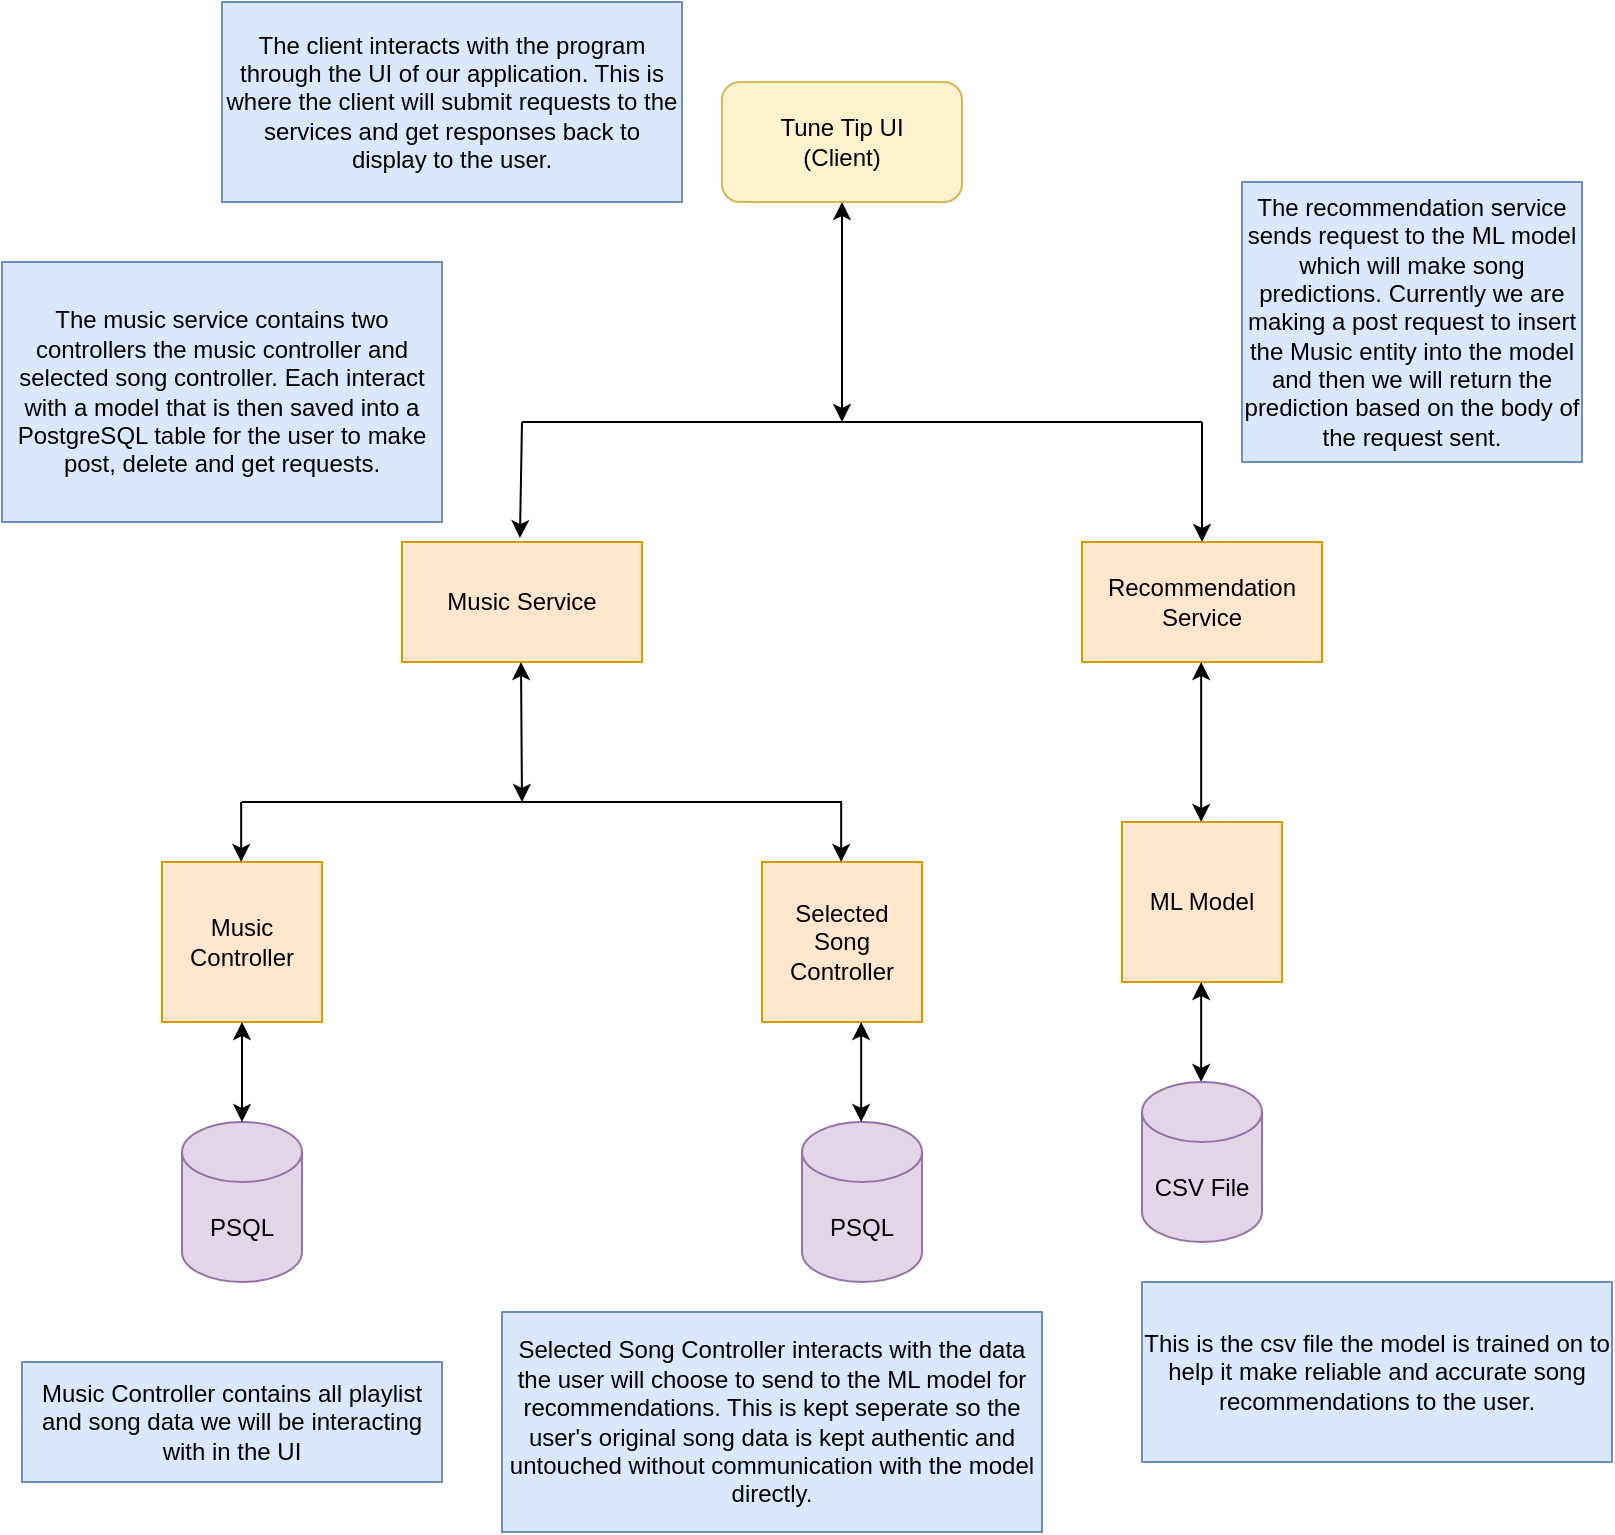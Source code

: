 <mxfile version="15.1.3" type="device"><diagram id="C5RBs43oDa-KdzZeNtuy" name="Page-1"><mxGraphModel dx="1185" dy="685" grid="1" gridSize="10" guides="1" tooltips="1" connect="1" arrows="1" fold="1" page="1" pageScale="1" pageWidth="827" pageHeight="1169" math="0" shadow="0"><root><mxCell id="WIyWlLk6GJQsqaUBKTNV-0"/><mxCell id="WIyWlLk6GJQsqaUBKTNV-1" parent="WIyWlLk6GJQsqaUBKTNV-0"/><mxCell id="nwruBApa8mSe4qodocA4-0" value="Tune Tip UI&lt;br&gt;(Client)" style="rounded=1;whiteSpace=wrap;html=1;fillColor=#fff2cc;strokeColor=#d6b656;" vertex="1" parent="WIyWlLk6GJQsqaUBKTNV-1"><mxGeometry x="370" y="50" width="120" height="60" as="geometry"/></mxCell><mxCell id="nwruBApa8mSe4qodocA4-4" value="Recommendation Service" style="rounded=0;whiteSpace=wrap;html=1;fillColor=#ffe6cc;strokeColor=#d79b00;" vertex="1" parent="WIyWlLk6GJQsqaUBKTNV-1"><mxGeometry x="550" y="280" width="120" height="60" as="geometry"/></mxCell><mxCell id="nwruBApa8mSe4qodocA4-5" value="" style="endArrow=classic;startArrow=classic;html=1;" edge="1" parent="WIyWlLk6GJQsqaUBKTNV-1"><mxGeometry width="50" height="50" relative="1" as="geometry"><mxPoint x="430" y="220" as="sourcePoint"/><mxPoint x="430" y="110" as="targetPoint"/></mxGeometry></mxCell><mxCell id="nwruBApa8mSe4qodocA4-7" value="" style="endArrow=none;html=1;" edge="1" parent="WIyWlLk6GJQsqaUBKTNV-1"><mxGeometry width="50" height="50" relative="1" as="geometry"><mxPoint x="270" y="220" as="sourcePoint"/><mxPoint x="610" y="220" as="targetPoint"/></mxGeometry></mxCell><mxCell id="nwruBApa8mSe4qodocA4-8" value="" style="endArrow=classic;html=1;entryX=0.408;entryY=-0.033;entryDx=0;entryDy=0;entryPerimeter=0;" edge="1" parent="WIyWlLk6GJQsqaUBKTNV-1"><mxGeometry width="50" height="50" relative="1" as="geometry"><mxPoint x="270" y="220" as="sourcePoint"/><mxPoint x="268.96" y="278.02" as="targetPoint"/></mxGeometry></mxCell><mxCell id="nwruBApa8mSe4qodocA4-9" value="Music Service" style="rounded=0;whiteSpace=wrap;html=1;fillColor=#ffe6cc;strokeColor=#d79b00;" vertex="1" parent="WIyWlLk6GJQsqaUBKTNV-1"><mxGeometry x="210" y="280" width="120" height="60" as="geometry"/></mxCell><mxCell id="nwruBApa8mSe4qodocA4-10" value="" style="endArrow=classic;html=1;" edge="1" parent="WIyWlLk6GJQsqaUBKTNV-1"><mxGeometry width="50" height="50" relative="1" as="geometry"><mxPoint x="610" y="220" as="sourcePoint"/><mxPoint x="610" y="280" as="targetPoint"/></mxGeometry></mxCell><mxCell id="nwruBApa8mSe4qodocA4-11" value="" style="endArrow=classic;startArrow=classic;html=1;" edge="1" parent="WIyWlLk6GJQsqaUBKTNV-1"><mxGeometry width="50" height="50" relative="1" as="geometry"><mxPoint x="270" y="410" as="sourcePoint"/><mxPoint x="269.5" y="340" as="targetPoint"/></mxGeometry></mxCell><mxCell id="nwruBApa8mSe4qodocA4-14" value="Music Controller" style="whiteSpace=wrap;html=1;aspect=fixed;fillColor=#ffe6cc;strokeColor=#d79b00;" vertex="1" parent="WIyWlLk6GJQsqaUBKTNV-1"><mxGeometry x="90" y="440" width="80" height="80" as="geometry"/></mxCell><mxCell id="nwruBApa8mSe4qodocA4-15" value="Selected Song Controller" style="whiteSpace=wrap;html=1;aspect=fixed;fillColor=#ffe6cc;strokeColor=#d79b00;" vertex="1" parent="WIyWlLk6GJQsqaUBKTNV-1"><mxGeometry x="390" y="440" width="80" height="80" as="geometry"/></mxCell><mxCell id="nwruBApa8mSe4qodocA4-17" value="" style="endArrow=none;html=1;" edge="1" parent="WIyWlLk6GJQsqaUBKTNV-1"><mxGeometry width="50" height="50" relative="1" as="geometry"><mxPoint x="130" y="410" as="sourcePoint"/><mxPoint x="430" y="410" as="targetPoint"/></mxGeometry></mxCell><mxCell id="nwruBApa8mSe4qodocA4-18" value="" style="endArrow=classic;html=1;" edge="1" parent="WIyWlLk6GJQsqaUBKTNV-1"><mxGeometry width="50" height="50" relative="1" as="geometry"><mxPoint x="429.58" y="410" as="sourcePoint"/><mxPoint x="429.58" y="440" as="targetPoint"/></mxGeometry></mxCell><mxCell id="nwruBApa8mSe4qodocA4-19" value="" style="endArrow=classic;html=1;" edge="1" parent="WIyWlLk6GJQsqaUBKTNV-1"><mxGeometry width="50" height="50" relative="1" as="geometry"><mxPoint x="129.58" y="410" as="sourcePoint"/><mxPoint x="129.58" y="440" as="targetPoint"/></mxGeometry></mxCell><mxCell id="nwruBApa8mSe4qodocA4-22" value="PSQL" style="shape=cylinder3;whiteSpace=wrap;html=1;boundedLbl=1;backgroundOutline=1;size=15;fillColor=#e1d5e7;strokeColor=#9673a6;" vertex="1" parent="WIyWlLk6GJQsqaUBKTNV-1"><mxGeometry x="410" y="570" width="60" height="80" as="geometry"/></mxCell><mxCell id="nwruBApa8mSe4qodocA4-23" value="PSQL" style="shape=cylinder3;whiteSpace=wrap;html=1;boundedLbl=1;backgroundOutline=1;size=15;fillColor=#e1d5e7;strokeColor=#9673a6;" vertex="1" parent="WIyWlLk6GJQsqaUBKTNV-1"><mxGeometry x="100" y="570" width="60" height="80" as="geometry"/></mxCell><mxCell id="nwruBApa8mSe4qodocA4-24" value="" style="endArrow=classic;startArrow=classic;html=1;" edge="1" parent="WIyWlLk6GJQsqaUBKTNV-1"><mxGeometry width="50" height="50" relative="1" as="geometry"><mxPoint x="609.58" y="420" as="sourcePoint"/><mxPoint x="609.58" y="340" as="targetPoint"/></mxGeometry></mxCell><mxCell id="nwruBApa8mSe4qodocA4-26" value="ML Model" style="whiteSpace=wrap;html=1;aspect=fixed;fillColor=#ffe6cc;strokeColor=#d79b00;" vertex="1" parent="WIyWlLk6GJQsqaUBKTNV-1"><mxGeometry x="570" y="420" width="80" height="80" as="geometry"/></mxCell><mxCell id="nwruBApa8mSe4qodocA4-28" value="" style="endArrow=classic;startArrow=classic;html=1;entryX=0.5;entryY=1;entryDx=0;entryDy=0;" edge="1" parent="WIyWlLk6GJQsqaUBKTNV-1" target="nwruBApa8mSe4qodocA4-14"><mxGeometry width="50" height="50" relative="1" as="geometry"><mxPoint x="130" y="570" as="sourcePoint"/><mxPoint x="130" y="530" as="targetPoint"/></mxGeometry></mxCell><mxCell id="nwruBApa8mSe4qodocA4-29" value="" style="endArrow=classic;startArrow=classic;html=1;entryX=0.5;entryY=1;entryDx=0;entryDy=0;" edge="1" parent="WIyWlLk6GJQsqaUBKTNV-1"><mxGeometry width="50" height="50" relative="1" as="geometry"><mxPoint x="439.58" y="570" as="sourcePoint"/><mxPoint x="439.58" y="520" as="targetPoint"/></mxGeometry></mxCell><mxCell id="nwruBApa8mSe4qodocA4-30" value="" style="endArrow=classic;startArrow=classic;html=1;entryX=0.5;entryY=1;entryDx=0;entryDy=0;" edge="1" parent="WIyWlLk6GJQsqaUBKTNV-1"><mxGeometry width="50" height="50" relative="1" as="geometry"><mxPoint x="609.58" y="550" as="sourcePoint"/><mxPoint x="609.58" y="500" as="targetPoint"/></mxGeometry></mxCell><mxCell id="nwruBApa8mSe4qodocA4-31" value="CSV File" style="shape=cylinder3;whiteSpace=wrap;html=1;boundedLbl=1;backgroundOutline=1;size=15;fillColor=#e1d5e7;strokeColor=#9673a6;" vertex="1" parent="WIyWlLk6GJQsqaUBKTNV-1"><mxGeometry x="580" y="550" width="60" height="80" as="geometry"/></mxCell><mxCell id="nwruBApa8mSe4qodocA4-32" value="The client interacts with the program through the UI of our application. This is where the client will submit requests to the services and get responses back to display to the user." style="text;html=1;strokeColor=#6c8ebf;fillColor=#dae8fc;align=center;verticalAlign=middle;whiteSpace=wrap;rounded=0;" vertex="1" parent="WIyWlLk6GJQsqaUBKTNV-1"><mxGeometry x="120" y="10" width="230" height="100" as="geometry"/></mxCell><mxCell id="nwruBApa8mSe4qodocA4-33" value="The music service contains two controllers the music controller and selected song controller. Each interact with a model that is then saved into a PostgreSQL table for the user to make post, delete and get requests." style="text;html=1;strokeColor=#6c8ebf;fillColor=#dae8fc;align=center;verticalAlign=middle;whiteSpace=wrap;rounded=0;" vertex="1" parent="WIyWlLk6GJQsqaUBKTNV-1"><mxGeometry x="10" y="140" width="220" height="130" as="geometry"/></mxCell><mxCell id="nwruBApa8mSe4qodocA4-34" value="Music Controller contains all playlist and song data we will be interacting with in the UI" style="text;html=1;strokeColor=#6c8ebf;fillColor=#dae8fc;align=center;verticalAlign=middle;whiteSpace=wrap;rounded=0;" vertex="1" parent="WIyWlLk6GJQsqaUBKTNV-1"><mxGeometry x="20" y="690" width="210" height="60" as="geometry"/></mxCell><mxCell id="nwruBApa8mSe4qodocA4-35" value="Selected Song Controller interacts with the data the user will choose to send to the ML model for recommendations. This is kept seperate so the user's original song data is kept authentic and untouched without communication with the model directly." style="text;html=1;strokeColor=#6c8ebf;fillColor=#dae8fc;align=center;verticalAlign=middle;whiteSpace=wrap;rounded=0;" vertex="1" parent="WIyWlLk6GJQsqaUBKTNV-1"><mxGeometry x="260" y="665" width="270" height="110" as="geometry"/></mxCell><mxCell id="nwruBApa8mSe4qodocA4-36" value="The recommendation service sends request to the ML model which will make song predictions. Currently we are making a post request to insert the Music entity into the model and then we will return the prediction based on the body of the request sent." style="text;html=1;strokeColor=#6c8ebf;fillColor=#dae8fc;align=center;verticalAlign=middle;whiteSpace=wrap;rounded=0;" vertex="1" parent="WIyWlLk6GJQsqaUBKTNV-1"><mxGeometry x="630" y="100" width="170" height="140" as="geometry"/></mxCell><mxCell id="nwruBApa8mSe4qodocA4-37" value="This is the csv file the model is trained on to help it make reliable and accurate song recommendations to the user." style="text;html=1;align=center;verticalAlign=middle;whiteSpace=wrap;rounded=0;fillColor=#dae8fc;strokeColor=#6c8ebf;" vertex="1" parent="WIyWlLk6GJQsqaUBKTNV-1"><mxGeometry x="580" y="650" width="235" height="90" as="geometry"/></mxCell></root></mxGraphModel></diagram></mxfile>